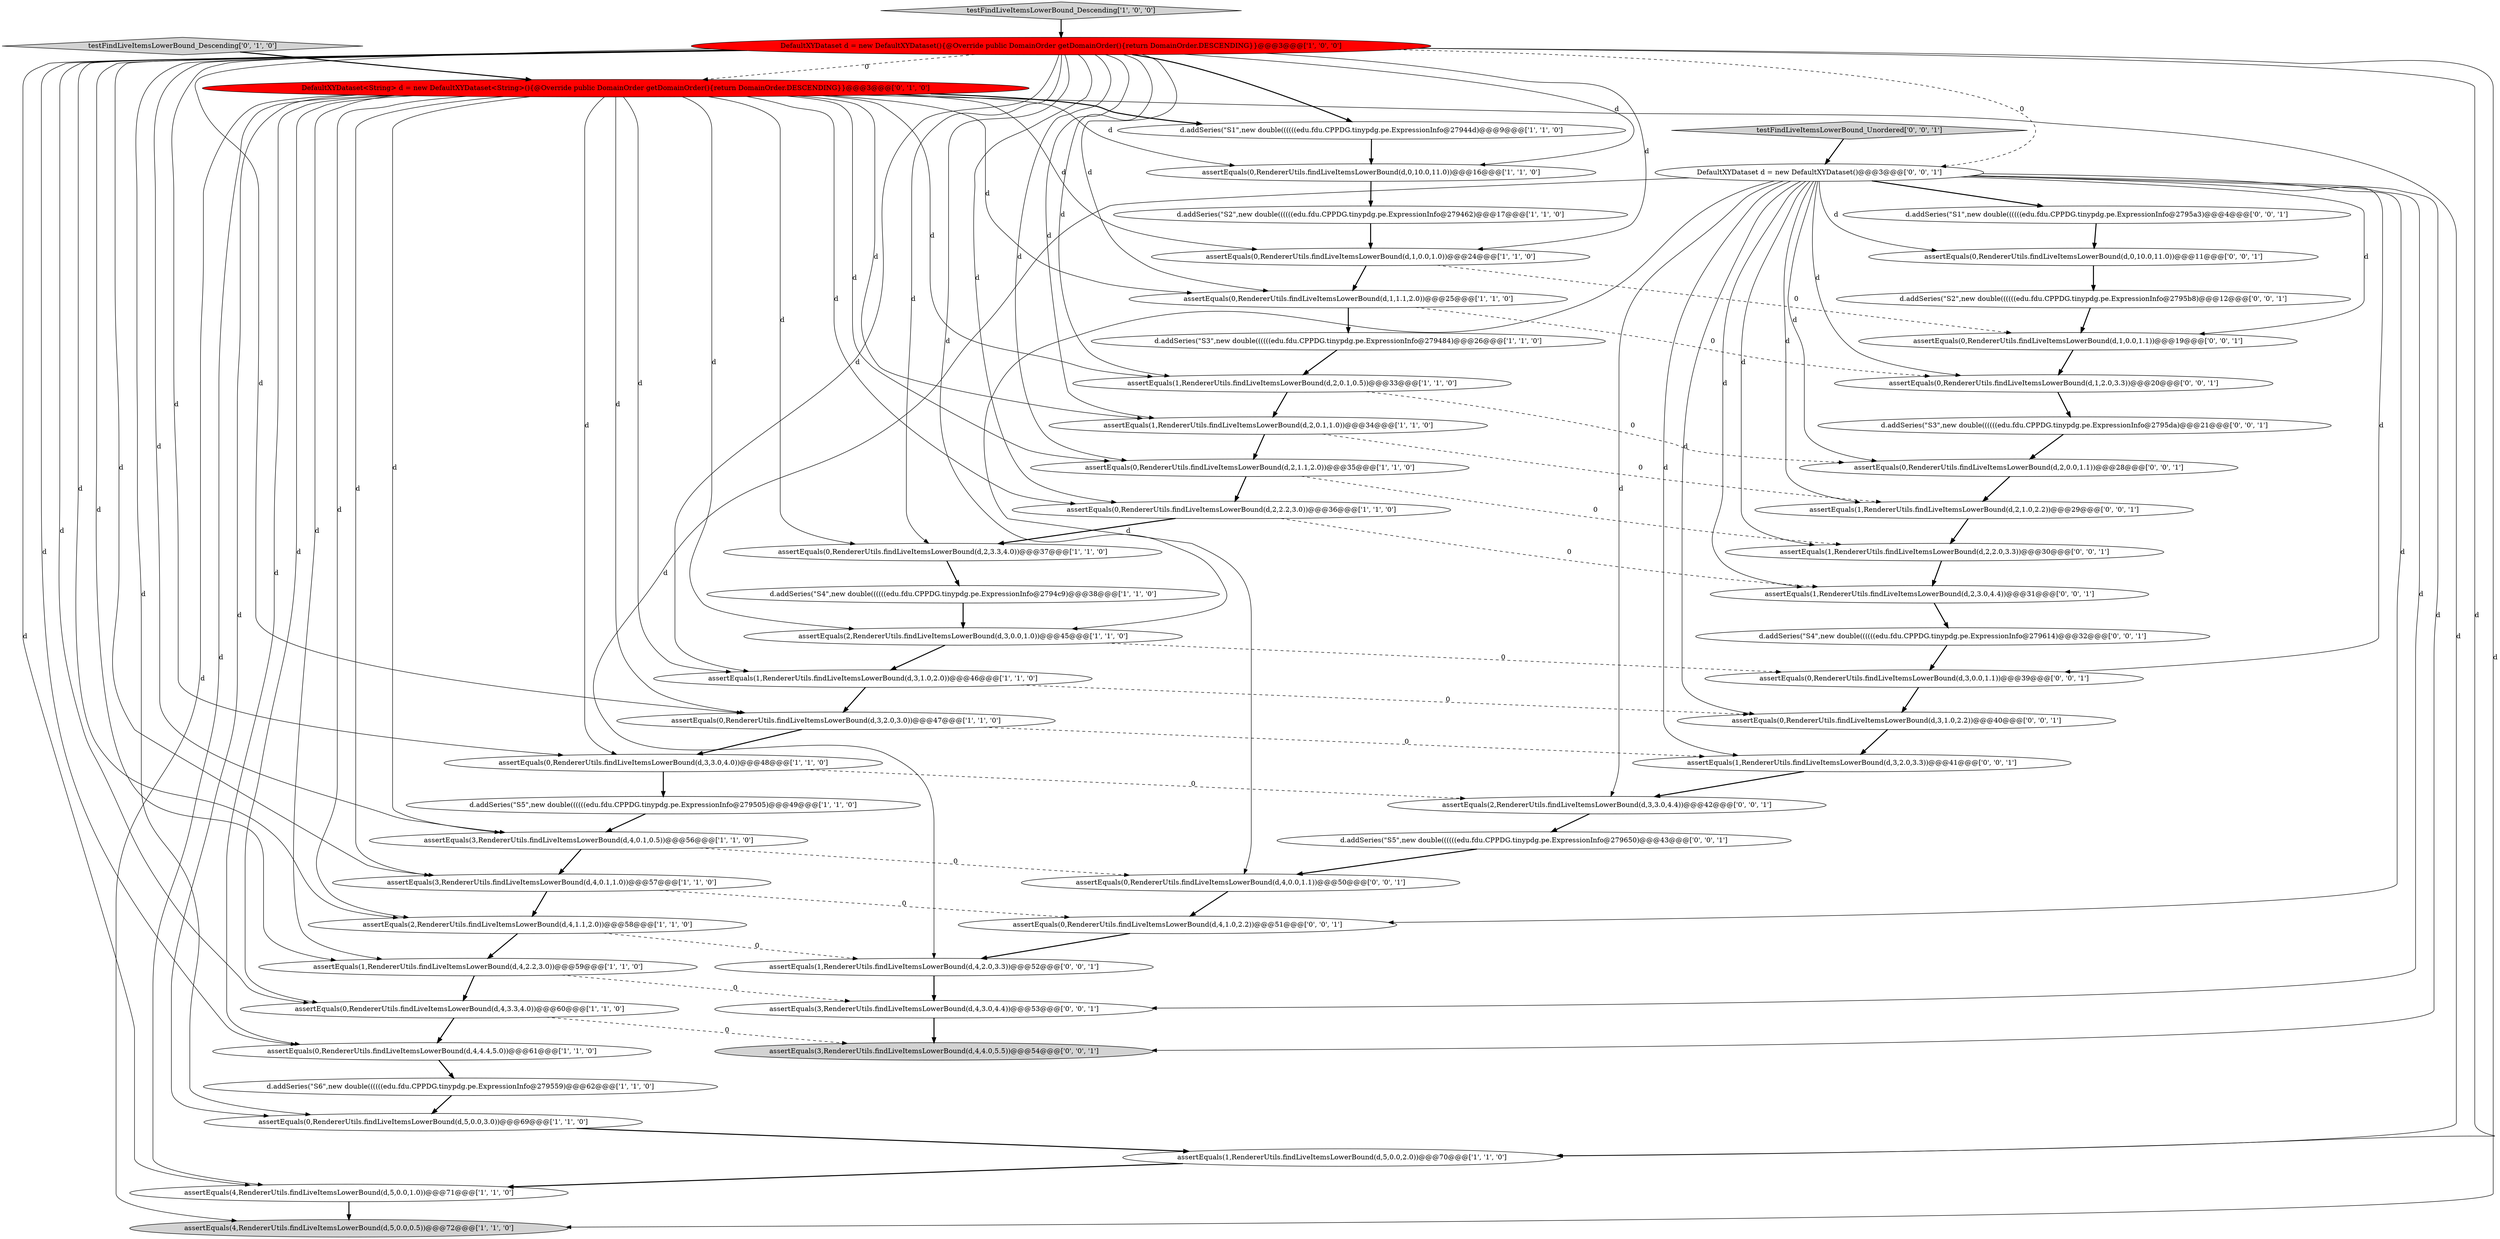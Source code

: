 digraph {
50 [style = filled, label = "assertEquals(0,RendererUtils.findLiveItemsLowerBound(d,1,2.0,3.3))@@@20@@@['0', '0', '1']", fillcolor = white, shape = ellipse image = "AAA0AAABBB3BBB"];
28 [style = filled, label = "assertEquals(3,RendererUtils.findLiveItemsLowerBound(d,4,0.1,1.0))@@@57@@@['1', '1', '0']", fillcolor = white, shape = ellipse image = "AAA0AAABBB1BBB"];
7 [style = filled, label = "assertEquals(4,RendererUtils.findLiveItemsLowerBound(d,5,0.0,0.5))@@@72@@@['1', '1', '0']", fillcolor = lightgray, shape = ellipse image = "AAA0AAABBB1BBB"];
19 [style = filled, label = "assertEquals(0,RendererUtils.findLiveItemsLowerBound(d,4,3.3,4.0))@@@60@@@['1', '1', '0']", fillcolor = white, shape = ellipse image = "AAA0AAABBB1BBB"];
47 [style = filled, label = "assertEquals(1,RendererUtils.findLiveItemsLowerBound(d,4,2.0,3.3))@@@52@@@['0', '0', '1']", fillcolor = white, shape = ellipse image = "AAA0AAABBB3BBB"];
40 [style = filled, label = "DefaultXYDataset d = new DefaultXYDataset()@@@3@@@['0', '0', '1']", fillcolor = white, shape = ellipse image = "AAA0AAABBB3BBB"];
23 [style = filled, label = "assertEquals(0,RendererUtils.findLiveItemsLowerBound(d,3,2.0,3.0))@@@47@@@['1', '1', '0']", fillcolor = white, shape = ellipse image = "AAA0AAABBB1BBB"];
30 [style = filled, label = "testFindLiveItemsLowerBound_Descending['0', '1', '0']", fillcolor = lightgray, shape = diamond image = "AAA0AAABBB2BBB"];
38 [style = filled, label = "assertEquals(0,RendererUtils.findLiveItemsLowerBound(d,4,0.0,1.1))@@@50@@@['0', '0', '1']", fillcolor = white, shape = ellipse image = "AAA0AAABBB3BBB"];
43 [style = filled, label = "assertEquals(3,RendererUtils.findLiveItemsLowerBound(d,4,3.0,4.4))@@@53@@@['0', '0', '1']", fillcolor = white, shape = ellipse image = "AAA0AAABBB3BBB"];
35 [style = filled, label = "assertEquals(0,RendererUtils.findLiveItemsLowerBound(d,3,1.0,2.2))@@@40@@@['0', '0', '1']", fillcolor = white, shape = ellipse image = "AAA0AAABBB3BBB"];
12 [style = filled, label = "d.addSeries(\"S2\",new double((((((edu.fdu.CPPDG.tinypdg.pe.ExpressionInfo@279462)@@@17@@@['1', '1', '0']", fillcolor = white, shape = ellipse image = "AAA0AAABBB1BBB"];
27 [style = filled, label = "assertEquals(1,RendererUtils.findLiveItemsLowerBound(d,2,0.1,0.5))@@@33@@@['1', '1', '0']", fillcolor = white, shape = ellipse image = "AAA0AAABBB1BBB"];
1 [style = filled, label = "assertEquals(1,RendererUtils.findLiveItemsLowerBound(d,2,0.1,1.0))@@@34@@@['1', '1', '0']", fillcolor = white, shape = ellipse image = "AAA0AAABBB1BBB"];
51 [style = filled, label = "assertEquals(0,RendererUtils.findLiveItemsLowerBound(d,4,1.0,2.2))@@@51@@@['0', '0', '1']", fillcolor = white, shape = ellipse image = "AAA0AAABBB3BBB"];
53 [style = filled, label = "d.addSeries(\"S1\",new double((((((edu.fdu.CPPDG.tinypdg.pe.ExpressionInfo@2795a3)@@@4@@@['0', '0', '1']", fillcolor = white, shape = ellipse image = "AAA0AAABBB3BBB"];
8 [style = filled, label = "assertEquals(0,RendererUtils.findLiveItemsLowerBound(d,2,3.3,4.0))@@@37@@@['1', '1', '0']", fillcolor = white, shape = ellipse image = "AAA0AAABBB1BBB"];
20 [style = filled, label = "assertEquals(1,RendererUtils.findLiveItemsLowerBound(d,4,2.2,3.0))@@@59@@@['1', '1', '0']", fillcolor = white, shape = ellipse image = "AAA0AAABBB1BBB"];
26 [style = filled, label = "assertEquals(0,RendererUtils.findLiveItemsLowerBound(d,1,1.1,2.0))@@@25@@@['1', '1', '0']", fillcolor = white, shape = ellipse image = "AAA0AAABBB1BBB"];
29 [style = filled, label = "assertEquals(2,RendererUtils.findLiveItemsLowerBound(d,3,0.0,1.0))@@@45@@@['1', '1', '0']", fillcolor = white, shape = ellipse image = "AAA0AAABBB1BBB"];
42 [style = filled, label = "assertEquals(1,RendererUtils.findLiveItemsLowerBound(d,2,3.0,4.4))@@@31@@@['0', '0', '1']", fillcolor = white, shape = ellipse image = "AAA0AAABBB3BBB"];
11 [style = filled, label = "d.addSeries(\"S6\",new double((((((edu.fdu.CPPDG.tinypdg.pe.ExpressionInfo@279559)@@@62@@@['1', '1', '0']", fillcolor = white, shape = ellipse image = "AAA0AAABBB1BBB"];
22 [style = filled, label = "testFindLiveItemsLowerBound_Descending['1', '0', '0']", fillcolor = lightgray, shape = diamond image = "AAA0AAABBB1BBB"];
3 [style = filled, label = "d.addSeries(\"S5\",new double((((((edu.fdu.CPPDG.tinypdg.pe.ExpressionInfo@279505)@@@49@@@['1', '1', '0']", fillcolor = white, shape = ellipse image = "AAA0AAABBB1BBB"];
4 [style = filled, label = "assertEquals(0,RendererUtils.findLiveItemsLowerBound(d,1,0.0,1.0))@@@24@@@['1', '1', '0']", fillcolor = white, shape = ellipse image = "AAA0AAABBB1BBB"];
15 [style = filled, label = "d.addSeries(\"S1\",new double((((((edu.fdu.CPPDG.tinypdg.pe.ExpressionInfo@27944d)@@@9@@@['1', '1', '0']", fillcolor = white, shape = ellipse image = "AAA0AAABBB1BBB"];
13 [style = filled, label = "d.addSeries(\"S4\",new double((((((edu.fdu.CPPDG.tinypdg.pe.ExpressionInfo@2794c9)@@@38@@@['1', '1', '0']", fillcolor = white, shape = ellipse image = "AAA0AAABBB1BBB"];
6 [style = filled, label = "assertEquals(0,RendererUtils.findLiveItemsLowerBound(d,3,3.0,4.0))@@@48@@@['1', '1', '0']", fillcolor = white, shape = ellipse image = "AAA0AAABBB1BBB"];
0 [style = filled, label = "assertEquals(2,RendererUtils.findLiveItemsLowerBound(d,4,1.1,2.0))@@@58@@@['1', '1', '0']", fillcolor = white, shape = ellipse image = "AAA0AAABBB1BBB"];
5 [style = filled, label = "DefaultXYDataset d = new DefaultXYDataset(){@Override public DomainOrder getDomainOrder(){return DomainOrder.DESCENDING}}@@@3@@@['1', '0', '0']", fillcolor = red, shape = ellipse image = "AAA1AAABBB1BBB"];
48 [style = filled, label = "assertEquals(2,RendererUtils.findLiveItemsLowerBound(d,3,3.0,4.4))@@@42@@@['0', '0', '1']", fillcolor = white, shape = ellipse image = "AAA0AAABBB3BBB"];
54 [style = filled, label = "testFindLiveItemsLowerBound_Unordered['0', '0', '1']", fillcolor = lightgray, shape = diamond image = "AAA0AAABBB3BBB"];
17 [style = filled, label = "assertEquals(1,RendererUtils.findLiveItemsLowerBound(d,5,0.0,2.0))@@@70@@@['1', '1', '0']", fillcolor = white, shape = ellipse image = "AAA0AAABBB1BBB"];
32 [style = filled, label = "assertEquals(1,RendererUtils.findLiveItemsLowerBound(d,2,2.0,3.3))@@@30@@@['0', '0', '1']", fillcolor = white, shape = ellipse image = "AAA0AAABBB3BBB"];
45 [style = filled, label = "assertEquals(0,RendererUtils.findLiveItemsLowerBound(d,2,0.0,1.1))@@@28@@@['0', '0', '1']", fillcolor = white, shape = ellipse image = "AAA0AAABBB3BBB"];
49 [style = filled, label = "assertEquals(3,RendererUtils.findLiveItemsLowerBound(d,4,4.0,5.5))@@@54@@@['0', '0', '1']", fillcolor = lightgray, shape = ellipse image = "AAA0AAABBB3BBB"];
2 [style = filled, label = "assertEquals(0,RendererUtils.findLiveItemsLowerBound(d,0,10.0,11.0))@@@16@@@['1', '1', '0']", fillcolor = white, shape = ellipse image = "AAA0AAABBB1BBB"];
46 [style = filled, label = "assertEquals(0,RendererUtils.findLiveItemsLowerBound(d,3,0.0,1.1))@@@39@@@['0', '0', '1']", fillcolor = white, shape = ellipse image = "AAA0AAABBB3BBB"];
14 [style = filled, label = "assertEquals(0,RendererUtils.findLiveItemsLowerBound(d,2,2.2,3.0))@@@36@@@['1', '1', '0']", fillcolor = white, shape = ellipse image = "AAA0AAABBB1BBB"];
44 [style = filled, label = "d.addSeries(\"S3\",new double((((((edu.fdu.CPPDG.tinypdg.pe.ExpressionInfo@2795da)@@@21@@@['0', '0', '1']", fillcolor = white, shape = ellipse image = "AAA0AAABBB3BBB"];
39 [style = filled, label = "assertEquals(1,RendererUtils.findLiveItemsLowerBound(d,2,1.0,2.2))@@@29@@@['0', '0', '1']", fillcolor = white, shape = ellipse image = "AAA0AAABBB3BBB"];
18 [style = filled, label = "assertEquals(3,RendererUtils.findLiveItemsLowerBound(d,4,0.1,0.5))@@@56@@@['1', '1', '0']", fillcolor = white, shape = ellipse image = "AAA0AAABBB1BBB"];
16 [style = filled, label = "assertEquals(0,RendererUtils.findLiveItemsLowerBound(d,2,1.1,2.0))@@@35@@@['1', '1', '0']", fillcolor = white, shape = ellipse image = "AAA0AAABBB1BBB"];
36 [style = filled, label = "d.addSeries(\"S2\",new double((((((edu.fdu.CPPDG.tinypdg.pe.ExpressionInfo@2795b8)@@@12@@@['0', '0', '1']", fillcolor = white, shape = ellipse image = "AAA0AAABBB3BBB"];
37 [style = filled, label = "assertEquals(0,RendererUtils.findLiveItemsLowerBound(d,1,0.0,1.1))@@@19@@@['0', '0', '1']", fillcolor = white, shape = ellipse image = "AAA0AAABBB3BBB"];
9 [style = filled, label = "assertEquals(0,RendererUtils.findLiveItemsLowerBound(d,4,4.4,5.0))@@@61@@@['1', '1', '0']", fillcolor = white, shape = ellipse image = "AAA0AAABBB1BBB"];
31 [style = filled, label = "DefaultXYDataset<String> d = new DefaultXYDataset<String>(){@Override public DomainOrder getDomainOrder(){return DomainOrder.DESCENDING}}@@@3@@@['0', '1', '0']", fillcolor = red, shape = ellipse image = "AAA1AAABBB2BBB"];
21 [style = filled, label = "assertEquals(1,RendererUtils.findLiveItemsLowerBound(d,3,1.0,2.0))@@@46@@@['1', '1', '0']", fillcolor = white, shape = ellipse image = "AAA0AAABBB1BBB"];
25 [style = filled, label = "d.addSeries(\"S3\",new double((((((edu.fdu.CPPDG.tinypdg.pe.ExpressionInfo@279484)@@@26@@@['1', '1', '0']", fillcolor = white, shape = ellipse image = "AAA0AAABBB1BBB"];
24 [style = filled, label = "assertEquals(0,RendererUtils.findLiveItemsLowerBound(d,5,0.0,3.0))@@@69@@@['1', '1', '0']", fillcolor = white, shape = ellipse image = "AAA0AAABBB1BBB"];
34 [style = filled, label = "assertEquals(0,RendererUtils.findLiveItemsLowerBound(d,0,10.0,11.0))@@@11@@@['0', '0', '1']", fillcolor = white, shape = ellipse image = "AAA0AAABBB3BBB"];
33 [style = filled, label = "d.addSeries(\"S5\",new double((((((edu.fdu.CPPDG.tinypdg.pe.ExpressionInfo@279650)@@@43@@@['0', '0', '1']", fillcolor = white, shape = ellipse image = "AAA0AAABBB3BBB"];
41 [style = filled, label = "d.addSeries(\"S4\",new double((((((edu.fdu.CPPDG.tinypdg.pe.ExpressionInfo@279614)@@@32@@@['0', '0', '1']", fillcolor = white, shape = ellipse image = "AAA0AAABBB3BBB"];
52 [style = filled, label = "assertEquals(1,RendererUtils.findLiveItemsLowerBound(d,3,2.0,3.3))@@@41@@@['0', '0', '1']", fillcolor = white, shape = ellipse image = "AAA0AAABBB3BBB"];
10 [style = filled, label = "assertEquals(4,RendererUtils.findLiveItemsLowerBound(d,5,0.0,1.0))@@@71@@@['1', '1', '0']", fillcolor = white, shape = ellipse image = "AAA0AAABBB1BBB"];
31->18 [style = solid, label="d"];
40->45 [style = solid, label="d"];
6->3 [style = bold, label=""];
42->41 [style = bold, label=""];
16->32 [style = dashed, label="0"];
9->11 [style = bold, label=""];
31->21 [style = solid, label="d"];
38->51 [style = bold, label=""];
5->27 [style = solid, label="d"];
50->44 [style = bold, label=""];
40->42 [style = solid, label="d"];
29->46 [style = dashed, label="0"];
5->15 [style = bold, label=""];
40->32 [style = solid, label="d"];
5->40 [style = dashed, label="0"];
0->47 [style = dashed, label="0"];
31->19 [style = solid, label="d"];
31->8 [style = solid, label="d"];
40->48 [style = solid, label="d"];
40->47 [style = solid, label="d"];
3->18 [style = bold, label=""];
26->50 [style = dashed, label="0"];
28->0 [style = bold, label=""];
23->52 [style = dashed, label="0"];
5->20 [style = solid, label="d"];
19->9 [style = bold, label=""];
53->34 [style = bold, label=""];
40->52 [style = solid, label="d"];
51->47 [style = bold, label=""];
31->26 [style = solid, label="d"];
24->17 [style = bold, label=""];
16->14 [style = bold, label=""];
31->1 [style = solid, label="d"];
27->45 [style = dashed, label="0"];
5->0 [style = solid, label="d"];
5->1 [style = solid, label="d"];
40->51 [style = solid, label="d"];
31->16 [style = solid, label="d"];
5->7 [style = solid, label="d"];
40->46 [style = solid, label="d"];
5->2 [style = solid, label="d"];
47->43 [style = bold, label=""];
40->50 [style = solid, label="d"];
40->35 [style = solid, label="d"];
10->7 [style = bold, label=""];
22->5 [style = bold, label=""];
18->28 [style = bold, label=""];
35->52 [style = bold, label=""];
31->4 [style = solid, label="d"];
5->23 [style = solid, label="d"];
25->27 [style = bold, label=""];
31->17 [style = solid, label="d"];
5->26 [style = solid, label="d"];
1->16 [style = bold, label=""];
34->36 [style = bold, label=""];
52->48 [style = bold, label=""];
5->29 [style = solid, label="d"];
14->42 [style = dashed, label="0"];
48->33 [style = bold, label=""];
5->6 [style = solid, label="d"];
0->20 [style = bold, label=""];
41->46 [style = bold, label=""];
14->8 [style = bold, label=""];
36->37 [style = bold, label=""];
40->38 [style = solid, label="d"];
20->19 [style = bold, label=""];
44->45 [style = bold, label=""];
32->42 [style = bold, label=""];
5->28 [style = solid, label="d"];
21->23 [style = bold, label=""];
5->8 [style = solid, label="d"];
17->10 [style = bold, label=""];
54->40 [style = bold, label=""];
31->27 [style = solid, label="d"];
1->39 [style = dashed, label="0"];
40->53 [style = bold, label=""];
31->6 [style = solid, label="d"];
31->0 [style = solid, label="d"];
5->14 [style = solid, label="d"];
6->48 [style = dashed, label="0"];
5->16 [style = solid, label="d"];
11->24 [style = bold, label=""];
28->51 [style = dashed, label="0"];
29->21 [style = bold, label=""];
40->43 [style = solid, label="d"];
31->29 [style = solid, label="d"];
31->2 [style = solid, label="d"];
30->31 [style = bold, label=""];
40->34 [style = solid, label="d"];
40->37 [style = solid, label="d"];
23->6 [style = bold, label=""];
39->32 [style = bold, label=""];
46->35 [style = bold, label=""];
31->10 [style = solid, label="d"];
31->9 [style = solid, label="d"];
5->31 [style = dashed, label="0"];
21->35 [style = dashed, label="0"];
4->37 [style = dashed, label="0"];
20->43 [style = dashed, label="0"];
5->4 [style = solid, label="d"];
45->39 [style = bold, label=""];
8->13 [style = bold, label=""];
31->14 [style = solid, label="d"];
15->2 [style = bold, label=""];
27->1 [style = bold, label=""];
31->20 [style = solid, label="d"];
5->21 [style = solid, label="d"];
5->18 [style = solid, label="d"];
26->25 [style = bold, label=""];
4->26 [style = bold, label=""];
31->23 [style = solid, label="d"];
40->39 [style = solid, label="d"];
5->19 [style = solid, label="d"];
18->38 [style = dashed, label="0"];
31->28 [style = solid, label="d"];
31->15 [style = bold, label=""];
2->12 [style = bold, label=""];
19->49 [style = dashed, label="0"];
40->49 [style = solid, label="d"];
5->17 [style = solid, label="d"];
13->29 [style = bold, label=""];
31->24 [style = solid, label="d"];
5->10 [style = solid, label="d"];
5->24 [style = solid, label="d"];
12->4 [style = bold, label=""];
31->7 [style = solid, label="d"];
33->38 [style = bold, label=""];
43->49 [style = bold, label=""];
5->9 [style = solid, label="d"];
37->50 [style = bold, label=""];
}

